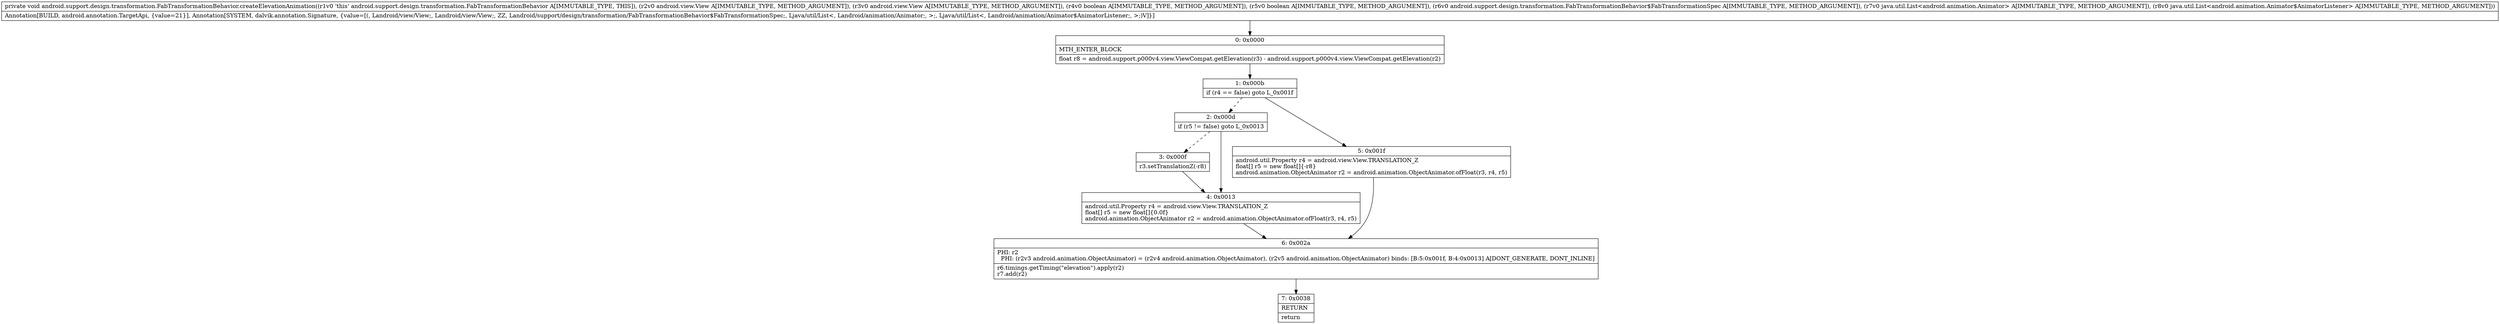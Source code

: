 digraph "CFG forandroid.support.design.transformation.FabTransformationBehavior.createElevationAnimation(Landroid\/view\/View;Landroid\/view\/View;ZZLandroid\/support\/design\/transformation\/FabTransformationBehavior$FabTransformationSpec;Ljava\/util\/List;Ljava\/util\/List;)V" {
Node_0 [shape=record,label="{0\:\ 0x0000|MTH_ENTER_BLOCK\l|float r8 = android.support.p000v4.view.ViewCompat.getElevation(r3) \- android.support.p000v4.view.ViewCompat.getElevation(r2)\l}"];
Node_1 [shape=record,label="{1\:\ 0x000b|if (r4 == false) goto L_0x001f\l}"];
Node_2 [shape=record,label="{2\:\ 0x000d|if (r5 != false) goto L_0x0013\l}"];
Node_3 [shape=record,label="{3\:\ 0x000f|r3.setTranslationZ(\-r8)\l}"];
Node_4 [shape=record,label="{4\:\ 0x0013|android.util.Property r4 = android.view.View.TRANSLATION_Z\lfloat[] r5 = new float[]\{0.0f\}\landroid.animation.ObjectAnimator r2 = android.animation.ObjectAnimator.ofFloat(r3, r4, r5)\l}"];
Node_5 [shape=record,label="{5\:\ 0x001f|android.util.Property r4 = android.view.View.TRANSLATION_Z\lfloat[] r5 = new float[]\{\-r8\}\landroid.animation.ObjectAnimator r2 = android.animation.ObjectAnimator.ofFloat(r3, r4, r5)\l}"];
Node_6 [shape=record,label="{6\:\ 0x002a|PHI: r2 \l  PHI: (r2v3 android.animation.ObjectAnimator) = (r2v4 android.animation.ObjectAnimator), (r2v5 android.animation.ObjectAnimator) binds: [B:5:0x001f, B:4:0x0013] A[DONT_GENERATE, DONT_INLINE]\l|r6.timings.getTiming(\"elevation\").apply(r2)\lr7.add(r2)\l}"];
Node_7 [shape=record,label="{7\:\ 0x0038|RETURN\l|return\l}"];
MethodNode[shape=record,label="{private void android.support.design.transformation.FabTransformationBehavior.createElevationAnimation((r1v0 'this' android.support.design.transformation.FabTransformationBehavior A[IMMUTABLE_TYPE, THIS]), (r2v0 android.view.View A[IMMUTABLE_TYPE, METHOD_ARGUMENT]), (r3v0 android.view.View A[IMMUTABLE_TYPE, METHOD_ARGUMENT]), (r4v0 boolean A[IMMUTABLE_TYPE, METHOD_ARGUMENT]), (r5v0 boolean A[IMMUTABLE_TYPE, METHOD_ARGUMENT]), (r6v0 android.support.design.transformation.FabTransformationBehavior$FabTransformationSpec A[IMMUTABLE_TYPE, METHOD_ARGUMENT]), (r7v0 java.util.List\<android.animation.Animator\> A[IMMUTABLE_TYPE, METHOD_ARGUMENT]), (r8v0 java.util.List\<android.animation.Animator$AnimatorListener\> A[IMMUTABLE_TYPE, METHOD_ARGUMENT]))  | Annotation[BUILD, android.annotation.TargetApi, \{value=21\}], Annotation[SYSTEM, dalvik.annotation.Signature, \{value=[(, Landroid\/view\/View;, Landroid\/view\/View;, ZZ, Landroid\/support\/design\/transformation\/FabTransformationBehavior$FabTransformationSpec;, Ljava\/util\/List\<, Landroid\/animation\/Animator;, \>;, Ljava\/util\/List\<, Landroid\/animation\/Animator$AnimatorListener;, \>;)V]\}]\l}"];
MethodNode -> Node_0;
Node_0 -> Node_1;
Node_1 -> Node_2[style=dashed];
Node_1 -> Node_5;
Node_2 -> Node_3[style=dashed];
Node_2 -> Node_4;
Node_3 -> Node_4;
Node_4 -> Node_6;
Node_5 -> Node_6;
Node_6 -> Node_7;
}

